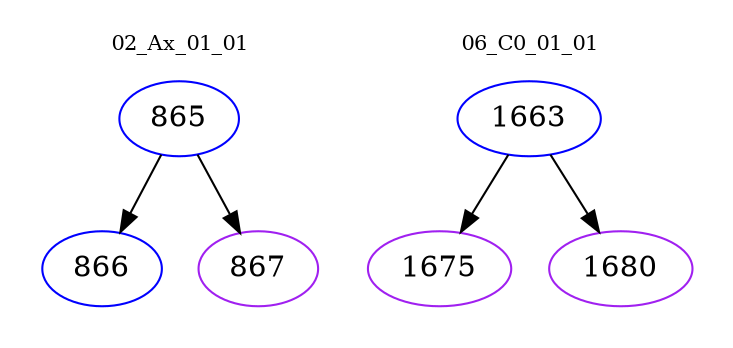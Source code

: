digraph{
subgraph cluster_0 {
color = white
label = "02_Ax_01_01";
fontsize=10;
T0_865 [label="865", color="blue"]
T0_865 -> T0_866 [color="black"]
T0_866 [label="866", color="blue"]
T0_865 -> T0_867 [color="black"]
T0_867 [label="867", color="purple"]
}
subgraph cluster_1 {
color = white
label = "06_C0_01_01";
fontsize=10;
T1_1663 [label="1663", color="blue"]
T1_1663 -> T1_1675 [color="black"]
T1_1675 [label="1675", color="purple"]
T1_1663 -> T1_1680 [color="black"]
T1_1680 [label="1680", color="purple"]
}
}
